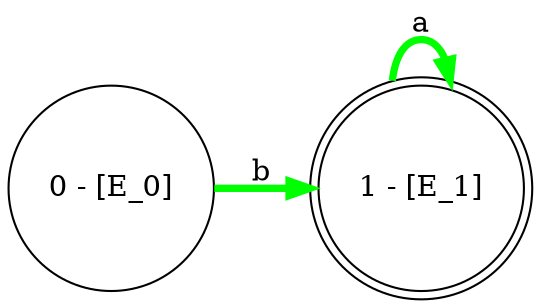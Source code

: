 digraph {
rankdir=LR;
size="8,5";
node [shape = circle, color = black];
0 [label="0 - [E_0]"];
node [shape = doublecircle];
1 [label="1 - [E_1]"];
0 -> 1 [ label = "b", color = "green", penwidth=3.5 ];
1 -> 1 [ label = "a", color = "green", penwidth=3.5 ];
}